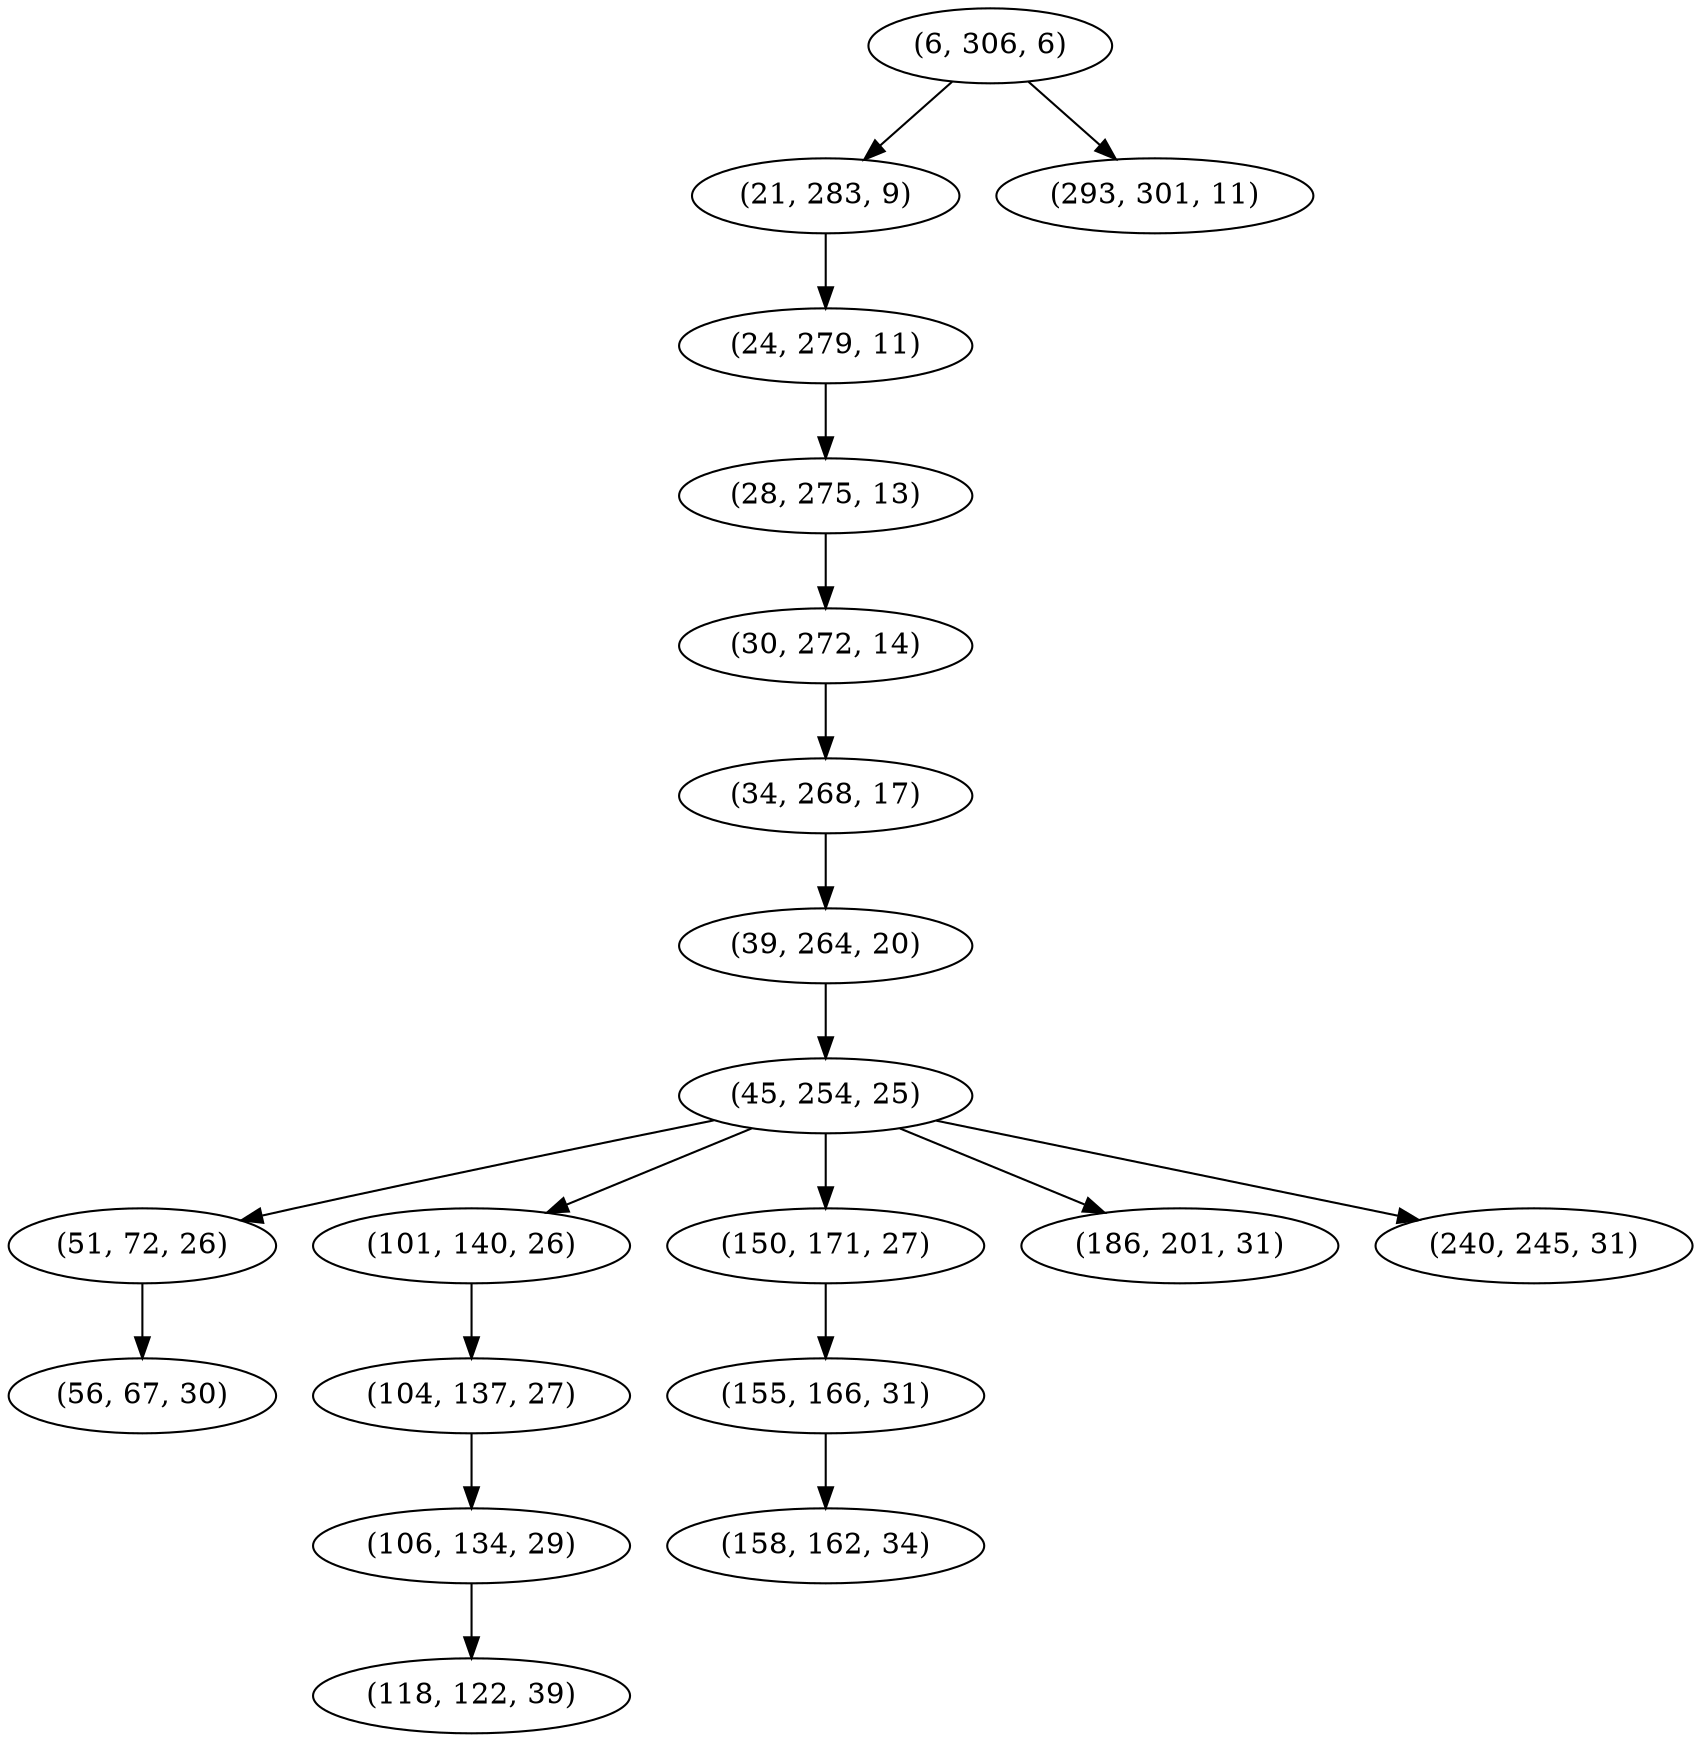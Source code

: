 digraph tree {
    "(6, 306, 6)";
    "(21, 283, 9)";
    "(24, 279, 11)";
    "(28, 275, 13)";
    "(30, 272, 14)";
    "(34, 268, 17)";
    "(39, 264, 20)";
    "(45, 254, 25)";
    "(51, 72, 26)";
    "(56, 67, 30)";
    "(101, 140, 26)";
    "(104, 137, 27)";
    "(106, 134, 29)";
    "(118, 122, 39)";
    "(150, 171, 27)";
    "(155, 166, 31)";
    "(158, 162, 34)";
    "(186, 201, 31)";
    "(240, 245, 31)";
    "(293, 301, 11)";
    "(6, 306, 6)" -> "(21, 283, 9)";
    "(6, 306, 6)" -> "(293, 301, 11)";
    "(21, 283, 9)" -> "(24, 279, 11)";
    "(24, 279, 11)" -> "(28, 275, 13)";
    "(28, 275, 13)" -> "(30, 272, 14)";
    "(30, 272, 14)" -> "(34, 268, 17)";
    "(34, 268, 17)" -> "(39, 264, 20)";
    "(39, 264, 20)" -> "(45, 254, 25)";
    "(45, 254, 25)" -> "(51, 72, 26)";
    "(45, 254, 25)" -> "(101, 140, 26)";
    "(45, 254, 25)" -> "(150, 171, 27)";
    "(45, 254, 25)" -> "(186, 201, 31)";
    "(45, 254, 25)" -> "(240, 245, 31)";
    "(51, 72, 26)" -> "(56, 67, 30)";
    "(101, 140, 26)" -> "(104, 137, 27)";
    "(104, 137, 27)" -> "(106, 134, 29)";
    "(106, 134, 29)" -> "(118, 122, 39)";
    "(150, 171, 27)" -> "(155, 166, 31)";
    "(155, 166, 31)" -> "(158, 162, 34)";
}
